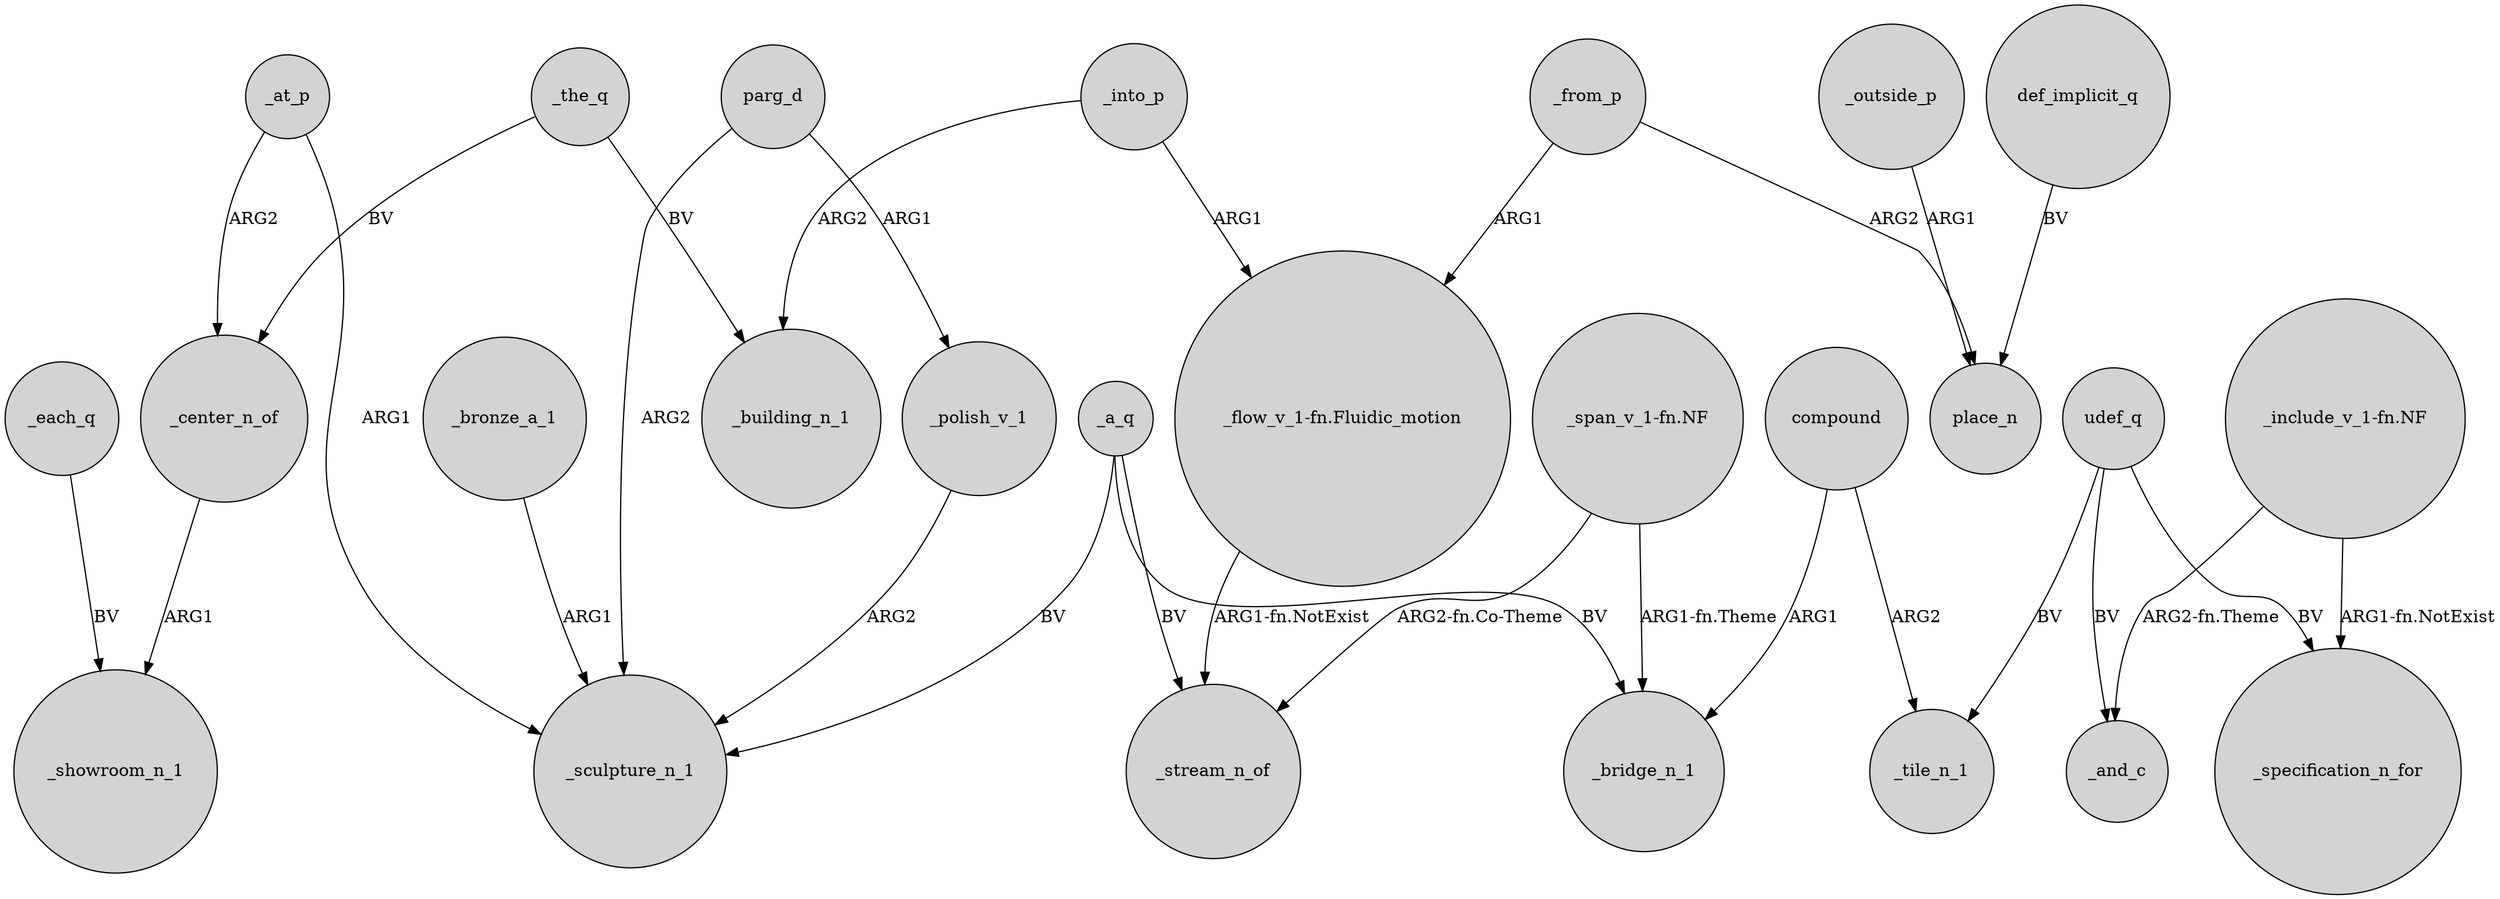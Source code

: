 digraph {
	node [shape=circle style=filled]
	_the_q -> _center_n_of [label=BV]
	_into_p -> "_flow_v_1-fn.Fluidic_motion" [label=ARG1]
	_a_q -> _sculpture_n_1 [label=BV]
	"_span_v_1-fn.NF" -> _bridge_n_1 [label="ARG1-fn.Theme"]
	"_span_v_1-fn.NF" -> _stream_n_of [label="ARG2-fn.Co-Theme"]
	_polish_v_1 -> _sculpture_n_1 [label=ARG2]
	compound -> _tile_n_1 [label=ARG2]
	"_include_v_1-fn.NF" -> _specification_n_for [label="ARG1-fn.NotExist"]
	_outside_p -> place_n [label=ARG1]
	_from_p -> place_n [label=ARG2]
	def_implicit_q -> place_n [label=BV]
	_center_n_of -> _showroom_n_1 [label=ARG1]
	_at_p -> _center_n_of [label=ARG2]
	_bronze_a_1 -> _sculpture_n_1 [label=ARG1]
	_each_q -> _showroom_n_1 [label=BV]
	parg_d -> _sculpture_n_1 [label=ARG2]
	_the_q -> _building_n_1 [label=BV]
	_a_q -> _stream_n_of [label=BV]
	parg_d -> _polish_v_1 [label=ARG1]
	compound -> _bridge_n_1 [label=ARG1]
	"_flow_v_1-fn.Fluidic_motion" -> _stream_n_of [label="ARG1-fn.NotExist"]
	_into_p -> _building_n_1 [label=ARG2]
	udef_q -> _specification_n_for [label=BV]
	"_include_v_1-fn.NF" -> _and_c [label="ARG2-fn.Theme"]
	_at_p -> _sculpture_n_1 [label=ARG1]
	_a_q -> _bridge_n_1 [label=BV]
	udef_q -> _and_c [label=BV]
	udef_q -> _tile_n_1 [label=BV]
	_from_p -> "_flow_v_1-fn.Fluidic_motion" [label=ARG1]
}
